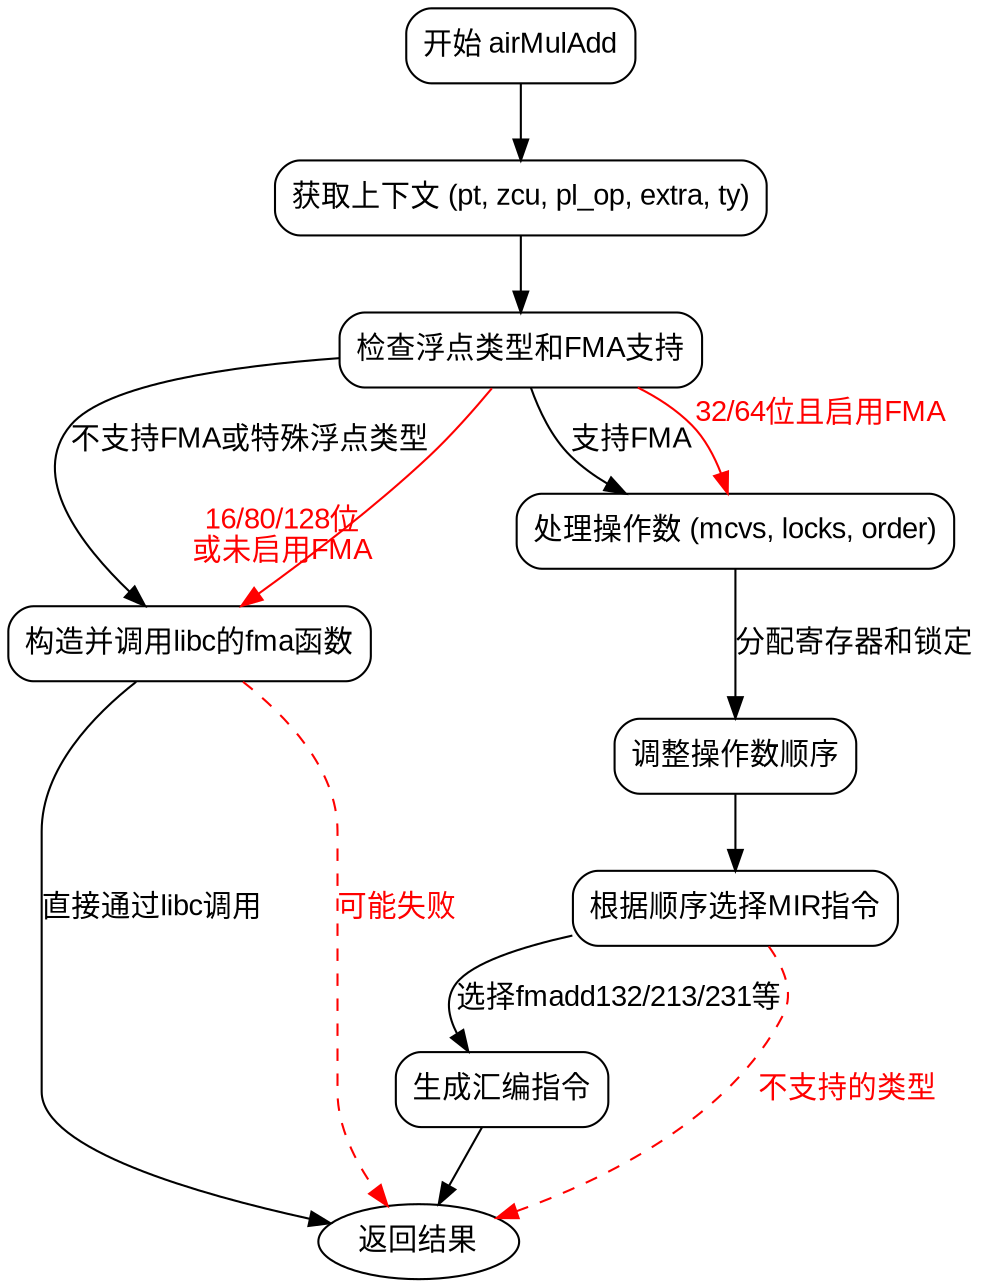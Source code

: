 
digraph flowchart {
    node [shape=rectangle, style="rounded", fontname="Arial"];
    edge [fontname="Arial"];

    start [label="开始 airMulAdd"];
    get_context [label="获取上下文 (pt, zcu, pl_op, extra, ty)"];
    check_fma_support [label="检查浮点类型和FMA支持"];
    call_fma_libc [label="构造并调用libc的fma函数"];
    handle_operands [label="处理操作数 (mcvs, locks, order)"];
    adjust_operand_order [label="调整操作数顺序"];
    select_mir_tag [label="根据顺序选择MIR指令"];
    gen_asm [label="生成汇编指令"];
    finish_air [label="完成并返回结果 (finishAir)"];

    start -> get_context;
    get_context -> check_fma_support;

    check_fma_support -> call_fma_libc [label="不支持FMA或特殊浮点类型"];
    check_fma_support -> handle_operands [label="支持FMA"];

    call_fma_libc -> finish_air [label="直接通过libc调用"];

    handle_operands -> adjust_operand_order [label="分配寄存器和锁定"];
    adjust_operand_order -> select_mir_tag;
    select_mir_tag -> gen_asm [label="选择fmadd132/213/231等"];
    gen_asm -> finish_air;

    finish_air [shape=oval, label="返回结果"];
    
    // 条件分支标注
    edge [color=red, fontcolor=red];
    check_fma_support -> call_fma_libc [xlabel="16/80/128位\n或未启用FMA"];
    check_fma_support -> handle_operands [xlabel="32/64位且启用FMA"];
    
    // 错误处理隐含路径
    call_fma_libc -> finish_air [label="可能失败", style=dashed];
    select_mir_tag -> finish_air [label="不支持的类型", style=dashed];
}
